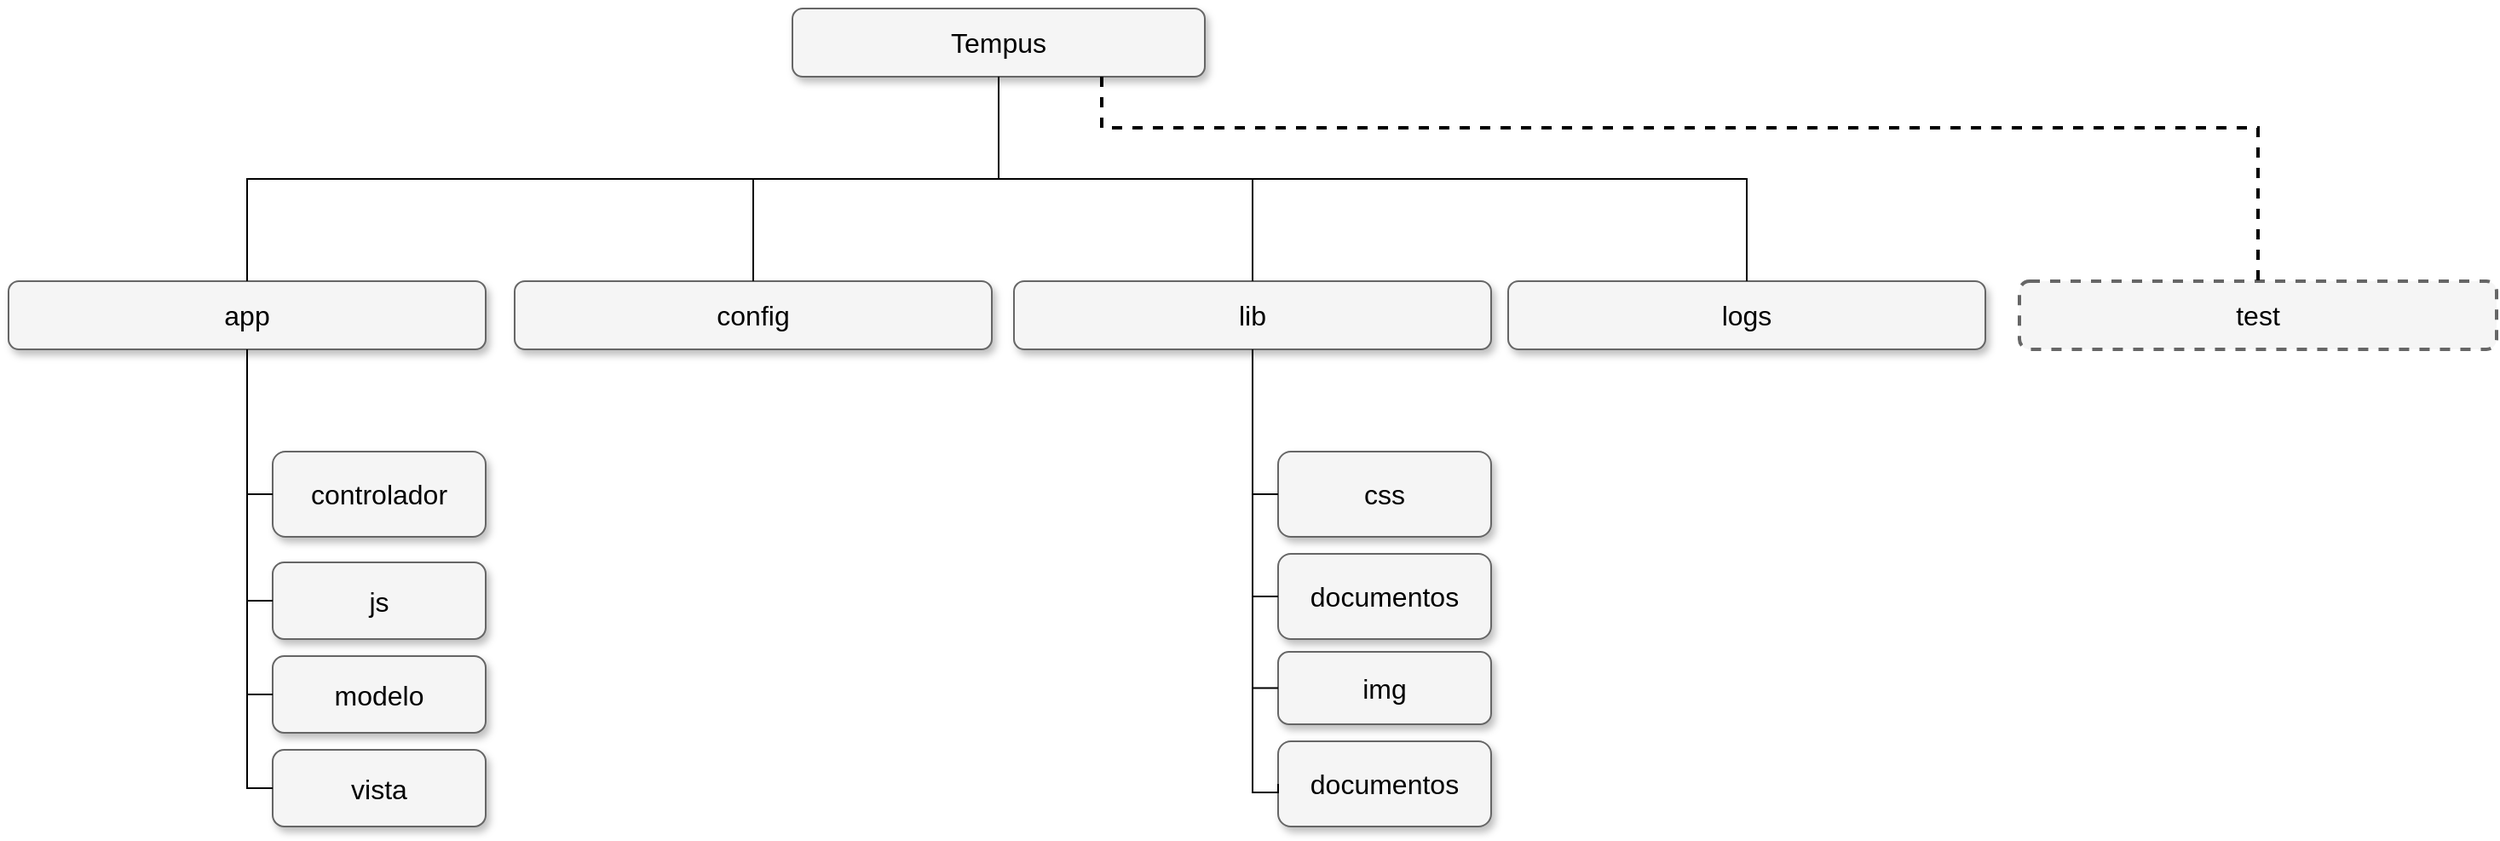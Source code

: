 <mxfile version="13.9.8" type="device"><diagram name="Page-1" id="b98fa263-6416-c6ec-5b7d-78bf54ef71d0"><mxGraphModel dx="868" dy="450" grid="1" gridSize="10" guides="1" tooltips="1" connect="1" arrows="1" fold="1" page="1" pageScale="1.5" pageWidth="1169" pageHeight="826" background="#ffffff" math="0" shadow="0"><root><mxCell id="0" style=";html=1;"/><mxCell id="1" style=";html=1;" parent="0"/><mxCell id="303ed1de8c2c98b4-4" value="app" style="whiteSpace=wrap;html=1;rounded=1;shadow=1;strokeWidth=1;fontSize=16;align=center;fillColor=#f5f5f5;strokeColor=#666666;" parent="1" vertex="1"><mxGeometry x="440" y="290" width="280" height="40" as="geometry"/></mxCell><mxCell id="303ed1de8c2c98b4-12" value="controlador" style="whiteSpace=wrap;html=1;rounded=1;shadow=1;strokeWidth=1;fontSize=16;align=center;fillColor=#f5f5f5;strokeColor=#666666;" parent="1" vertex="1"><mxGeometry x="595" y="390" width="125" height="50" as="geometry"/></mxCell><mxCell id="303ed1de8c2c98b4-22" value="js" style="whiteSpace=wrap;html=1;rounded=1;shadow=1;strokeWidth=1;fontSize=16;align=center;fillColor=#f5f5f5;strokeColor=#666666;" parent="1" vertex="1"><mxGeometry x="595" y="455" width="125" height="45" as="geometry"/></mxCell><mxCell id="303ed1de8c2c98b4-72" value="Tempus" style="whiteSpace=wrap;html=1;rounded=1;shadow=1;strokeWidth=1;fontSize=16;align=center;fillColor=#f5f5f5;strokeColor=#666666;" parent="1" vertex="1"><mxGeometry x="900" y="130" width="242" height="40" as="geometry"/></mxCell><mxCell id="303ed1de8c2c98b4-77" style="edgeStyle=orthogonalEdgeStyle;html=1;startSize=6;endFill=0;endSize=6;strokeWidth=1;fontSize=16;rounded=0;endArrow=none;entryX=0.5;entryY=0;entryDx=0;entryDy=0;exitX=0.5;exitY=1;exitDx=0;exitDy=0;" parent="1" source="303ed1de8c2c98b4-72" target="303ed1de8c2c98b4-4" edge="1"><mxGeometry relative="1" as="geometry"><mxPoint x="885" y="245" as="targetPoint"/></mxGeometry></mxCell><mxCell id="303ed1de8c2c98b4-85" style="edgeStyle=orthogonalEdgeStyle;html=1;startSize=6;endFill=0;endSize=6;strokeWidth=1;fontSize=16;rounded=0;entryX=0;entryY=0.5;endArrow=none;exitX=0.5;exitY=1;exitDx=0;exitDy=0;entryDx=0;entryDy=0;" parent="1" source="303ed1de8c2c98b4-4" target="303ed1de8c2c98b4-12" edge="1"><mxGeometry relative="1" as="geometry"><Array as="points"><mxPoint x="580" y="415"/></Array><mxPoint x="502.5" y="390" as="sourcePoint"/><mxPoint x="490" y="460" as="targetPoint"/></mxGeometry></mxCell><mxCell id="JgbA3IOPFtfJdIJCFgBK-2" value="config" style="whiteSpace=wrap;html=1;rounded=1;shadow=1;strokeWidth=1;fontSize=16;align=center;fillColor=#f5f5f5;strokeColor=#666666;" vertex="1" parent="1"><mxGeometry x="737" y="290" width="280" height="40" as="geometry"/></mxCell><mxCell id="JgbA3IOPFtfJdIJCFgBK-3" value="lib" style="whiteSpace=wrap;html=1;rounded=1;shadow=1;strokeWidth=1;fontSize=16;align=center;fillColor=#f5f5f5;strokeColor=#666666;" vertex="1" parent="1"><mxGeometry x="1030" y="290" width="280" height="40" as="geometry"/></mxCell><mxCell id="JgbA3IOPFtfJdIJCFgBK-5" value="logs" style="whiteSpace=wrap;html=1;rounded=1;shadow=1;strokeWidth=1;fontSize=16;align=center;fillColor=#f5f5f5;strokeColor=#666666;" vertex="1" parent="1"><mxGeometry x="1320" y="290" width="280" height="40" as="geometry"/></mxCell><mxCell id="JgbA3IOPFtfJdIJCFgBK-6" style="edgeStyle=orthogonalEdgeStyle;html=1;startSize=6;endFill=0;endSize=6;strokeWidth=1;fontSize=16;rounded=0;endArrow=none;exitX=0.5;exitY=1;exitDx=0;exitDy=0;" edge="1" parent="1" source="303ed1de8c2c98b4-72" target="JgbA3IOPFtfJdIJCFgBK-2"><mxGeometry relative="1" as="geometry"><mxPoint x="1031" y="180" as="sourcePoint"/><mxPoint x="590" y="300" as="targetPoint"/></mxGeometry></mxCell><mxCell id="JgbA3IOPFtfJdIJCFgBK-7" style="edgeStyle=orthogonalEdgeStyle;html=1;startSize=6;endFill=0;endSize=6;strokeWidth=1;fontSize=16;rounded=0;endArrow=none;entryX=0.5;entryY=0;entryDx=0;entryDy=0;exitX=0.5;exitY=1;exitDx=0;exitDy=0;" edge="1" parent="1" source="303ed1de8c2c98b4-72" target="JgbA3IOPFtfJdIJCFgBK-3"><mxGeometry relative="1" as="geometry"><mxPoint x="1041" y="190" as="sourcePoint"/><mxPoint x="600" y="310" as="targetPoint"/></mxGeometry></mxCell><mxCell id="JgbA3IOPFtfJdIJCFgBK-8" style="edgeStyle=orthogonalEdgeStyle;html=1;startSize=6;endFill=0;endSize=6;strokeWidth=1;fontSize=16;rounded=0;endArrow=none;entryX=0.5;entryY=0;entryDx=0;entryDy=0;exitX=0.5;exitY=1;exitDx=0;exitDy=0;" edge="1" parent="1" source="303ed1de8c2c98b4-72" target="JgbA3IOPFtfJdIJCFgBK-5"><mxGeometry relative="1" as="geometry"><mxPoint x="1051" y="200" as="sourcePoint"/><mxPoint x="610" y="320" as="targetPoint"/></mxGeometry></mxCell><mxCell id="JgbA3IOPFtfJdIJCFgBK-9" value="modelo" style="whiteSpace=wrap;html=1;rounded=1;shadow=1;strokeWidth=1;fontSize=16;align=center;fillColor=#f5f5f5;strokeColor=#666666;" vertex="1" parent="1"><mxGeometry x="595" y="510" width="125" height="45" as="geometry"/></mxCell><mxCell id="JgbA3IOPFtfJdIJCFgBK-10" value="vista" style="whiteSpace=wrap;html=1;rounded=1;shadow=1;strokeWidth=1;fontSize=16;align=center;fillColor=#f5f5f5;strokeColor=#666666;" vertex="1" parent="1"><mxGeometry x="595" y="565" width="125" height="45" as="geometry"/></mxCell><mxCell id="JgbA3IOPFtfJdIJCFgBK-11" style="edgeStyle=orthogonalEdgeStyle;html=1;startSize=6;endFill=0;endSize=6;strokeWidth=1;fontSize=16;rounded=0;entryX=0;entryY=0.5;endArrow=none;exitX=0.5;exitY=1;exitDx=0;exitDy=0;entryDx=0;entryDy=0;" edge="1" parent="1" source="303ed1de8c2c98b4-4" target="303ed1de8c2c98b4-22"><mxGeometry relative="1" as="geometry"><Array as="points"><mxPoint x="580" y="478"/></Array><mxPoint x="590" y="340" as="sourcePoint"/><mxPoint x="605" y="425" as="targetPoint"/></mxGeometry></mxCell><mxCell id="JgbA3IOPFtfJdIJCFgBK-12" style="edgeStyle=orthogonalEdgeStyle;html=1;startSize=6;endFill=0;endSize=6;strokeWidth=1;fontSize=16;rounded=0;entryX=0;entryY=0.5;endArrow=none;exitX=0.5;exitY=1;exitDx=0;exitDy=0;entryDx=0;entryDy=0;" edge="1" parent="1" source="303ed1de8c2c98b4-4" target="JgbA3IOPFtfJdIJCFgBK-9"><mxGeometry relative="1" as="geometry"><Array as="points"><mxPoint x="580" y="533"/></Array><mxPoint x="590" y="340" as="sourcePoint"/><mxPoint x="605" y="487.5" as="targetPoint"/></mxGeometry></mxCell><mxCell id="JgbA3IOPFtfJdIJCFgBK-13" style="edgeStyle=orthogonalEdgeStyle;html=1;startSize=6;endFill=0;endSize=6;strokeWidth=1;fontSize=16;rounded=0;entryX=0;entryY=0.5;endArrow=none;exitX=0.5;exitY=1;exitDx=0;exitDy=0;entryDx=0;entryDy=0;" edge="1" parent="1" source="303ed1de8c2c98b4-4" target="JgbA3IOPFtfJdIJCFgBK-10"><mxGeometry relative="1" as="geometry"><Array as="points"><mxPoint x="580" y="588"/></Array><mxPoint x="600" y="350" as="sourcePoint"/><mxPoint x="615" y="497.5" as="targetPoint"/></mxGeometry></mxCell><mxCell id="JgbA3IOPFtfJdIJCFgBK-14" value="css" style="whiteSpace=wrap;html=1;rounded=1;shadow=1;strokeWidth=1;fontSize=16;align=center;fillColor=#f5f5f5;strokeColor=#666666;" vertex="1" parent="1"><mxGeometry x="1185" y="390" width="125" height="50" as="geometry"/></mxCell><mxCell id="JgbA3IOPFtfJdIJCFgBK-15" value="documentos" style="whiteSpace=wrap;html=1;rounded=1;shadow=1;strokeWidth=1;fontSize=16;align=center;fillColor=#f5f5f5;strokeColor=#666666;" vertex="1" parent="1"><mxGeometry x="1185" y="450" width="125" height="50" as="geometry"/></mxCell><mxCell id="JgbA3IOPFtfJdIJCFgBK-16" value="img" style="whiteSpace=wrap;html=1;rounded=1;shadow=1;strokeWidth=1;fontSize=16;align=center;fillColor=#f5f5f5;strokeColor=#666666;" vertex="1" parent="1"><mxGeometry x="1185" y="507.5" width="125" height="42.5" as="geometry"/></mxCell><mxCell id="JgbA3IOPFtfJdIJCFgBK-17" value="documentos" style="whiteSpace=wrap;html=1;rounded=1;shadow=1;strokeWidth=1;fontSize=16;align=center;fillColor=#f5f5f5;strokeColor=#666666;" vertex="1" parent="1"><mxGeometry x="1185" y="560" width="125" height="50" as="geometry"/></mxCell><mxCell id="JgbA3IOPFtfJdIJCFgBK-18" style="edgeStyle=orthogonalEdgeStyle;html=1;startSize=6;endFill=0;endSize=6;strokeWidth=1;fontSize=16;rounded=0;entryX=0;entryY=0.5;endArrow=none;exitX=0.5;exitY=1;exitDx=0;exitDy=0;entryDx=0;entryDy=0;" edge="1" parent="1" source="JgbA3IOPFtfJdIJCFgBK-3" target="JgbA3IOPFtfJdIJCFgBK-17"><mxGeometry relative="1" as="geometry"><Array as="points"><mxPoint x="1170" y="590"/></Array><mxPoint x="1162.5" y="330" as="sourcePoint"/><mxPoint x="1177.5" y="587.5" as="targetPoint"/></mxGeometry></mxCell><mxCell id="JgbA3IOPFtfJdIJCFgBK-19" style="edgeStyle=orthogonalEdgeStyle;html=1;startSize=6;endFill=0;endSize=6;strokeWidth=1;fontSize=16;rounded=0;entryX=0;entryY=0.5;endArrow=none;exitX=0.5;exitY=1;exitDx=0;exitDy=0;entryDx=0;entryDy=0;" edge="1" parent="1" target="JgbA3IOPFtfJdIJCFgBK-16"><mxGeometry relative="1" as="geometry"><Array as="points"><mxPoint x="1170" y="529"/></Array><mxPoint x="1170" y="330" as="sourcePoint"/><mxPoint x="1185" y="587.5" as="targetPoint"/></mxGeometry></mxCell><mxCell id="JgbA3IOPFtfJdIJCFgBK-20" style="edgeStyle=orthogonalEdgeStyle;html=1;startSize=6;endFill=0;endSize=6;strokeWidth=1;fontSize=16;rounded=0;entryX=0;entryY=0.5;endArrow=none;exitX=0.5;exitY=1;exitDx=0;exitDy=0;entryDx=0;entryDy=0;" edge="1" parent="1" target="JgbA3IOPFtfJdIJCFgBK-15"><mxGeometry relative="1" as="geometry"><Array as="points"><mxPoint x="1170" y="475"/></Array><mxPoint x="1170" y="330" as="sourcePoint"/><mxPoint x="1185" y="587.5" as="targetPoint"/></mxGeometry></mxCell><mxCell id="JgbA3IOPFtfJdIJCFgBK-21" style="edgeStyle=orthogonalEdgeStyle;html=1;startSize=6;endFill=0;endSize=6;strokeWidth=1;fontSize=16;rounded=0;entryX=0;entryY=0.5;endArrow=none;exitX=0.5;exitY=1;exitDx=0;exitDy=0;entryDx=0;entryDy=0;" edge="1" parent="1" target="JgbA3IOPFtfJdIJCFgBK-14"><mxGeometry relative="1" as="geometry"><Array as="points"><mxPoint x="1170" y="415"/></Array><mxPoint x="1170" y="330" as="sourcePoint"/><mxPoint x="1185" y="587.5" as="targetPoint"/></mxGeometry></mxCell><mxCell id="JgbA3IOPFtfJdIJCFgBK-22" value="test" style="whiteSpace=wrap;html=1;rounded=1;shadow=0;strokeWidth=2;fontSize=16;align=center;fillColor=#f5f5f5;strokeColor=#666666;dashed=1;" vertex="1" parent="1"><mxGeometry x="1620" y="290" width="280" height="40" as="geometry"/></mxCell><mxCell id="JgbA3IOPFtfJdIJCFgBK-23" style="edgeStyle=orthogonalEdgeStyle;html=1;startSize=6;endFill=0;endSize=6;strokeWidth=2;fontSize=16;rounded=0;endArrow=none;entryX=0.5;entryY=0;entryDx=0;entryDy=0;exitX=0.75;exitY=1;exitDx=0;exitDy=0;dashed=1;" edge="1" parent="1" source="303ed1de8c2c98b4-72" target="JgbA3IOPFtfJdIJCFgBK-22"><mxGeometry relative="1" as="geometry"><mxPoint x="1031" y="180" as="sourcePoint"/><mxPoint x="1470" y="300" as="targetPoint"/><Array as="points"><mxPoint x="1082" y="200"/><mxPoint x="1760" y="200"/></Array></mxGeometry></mxCell></root></mxGraphModel></diagram></mxfile>
